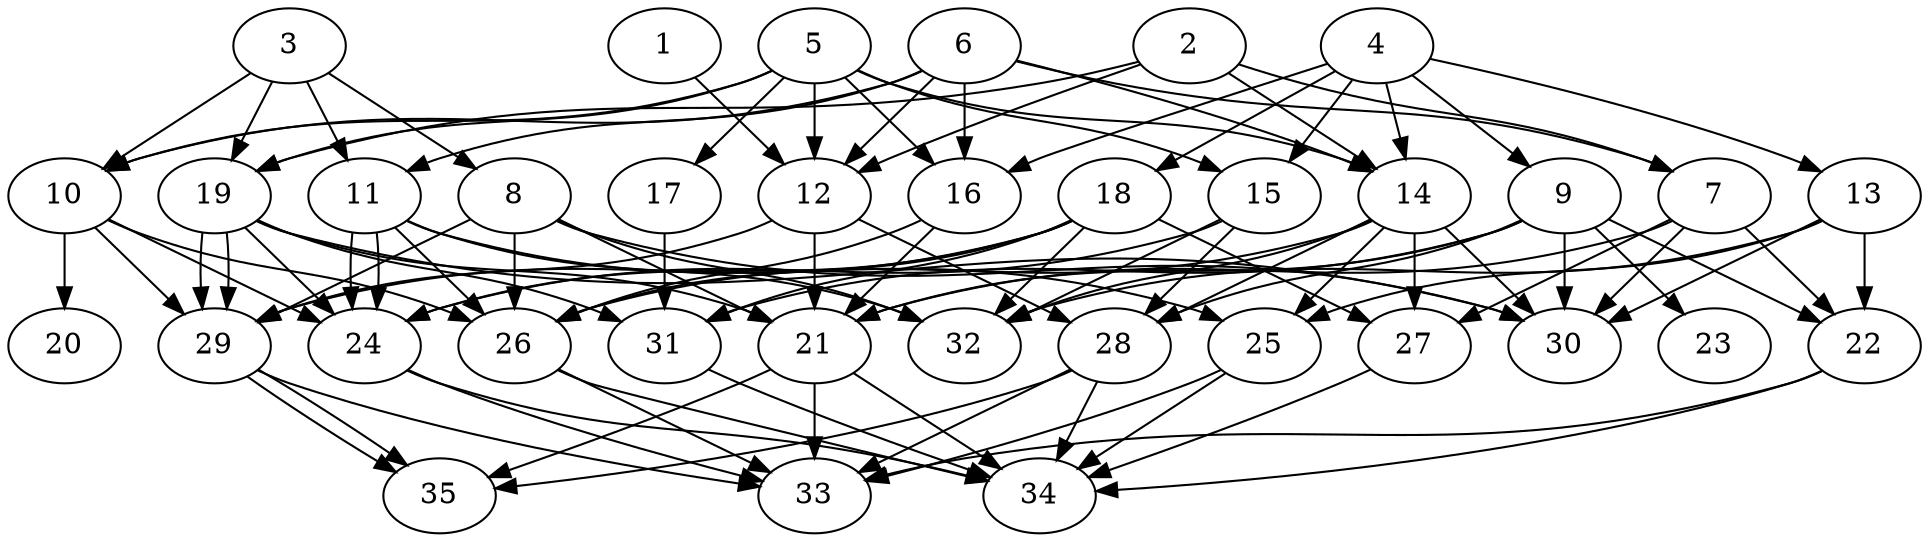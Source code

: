 // DAG automatically generated by daggen at Thu Oct  3 14:05:36 2019
// ./daggen --dot -n 35 --ccr 0.3 --fat 0.7 --regular 0.5 --density 0.6 --mindata 5242880 --maxdata 52428800 
digraph G {
  1 [size="170141013", alpha="0.02", expect_size="51042304"] 
  1 -> 12 [size ="51042304"]
  2 [size="112947200", alpha="0.02", expect_size="33884160"] 
  2 -> 7 [size ="33884160"]
  2 -> 12 [size ="33884160"]
  2 -> 14 [size ="33884160"]
  2 -> 19 [size ="33884160"]
  3 [size="124678827", alpha="0.08", expect_size="37403648"] 
  3 -> 8 [size ="37403648"]
  3 -> 10 [size ="37403648"]
  3 -> 11 [size ="37403648"]
  3 -> 19 [size ="37403648"]
  4 [size="65805653", alpha="0.13", expect_size="19741696"] 
  4 -> 9 [size ="19741696"]
  4 -> 13 [size ="19741696"]
  4 -> 14 [size ="19741696"]
  4 -> 15 [size ="19741696"]
  4 -> 16 [size ="19741696"]
  4 -> 18 [size ="19741696"]
  5 [size="20780373", alpha="0.20", expect_size="6234112"] 
  5 -> 10 [size ="6234112"]
  5 -> 12 [size ="6234112"]
  5 -> 14 [size ="6234112"]
  5 -> 15 [size ="6234112"]
  5 -> 16 [size ="6234112"]
  5 -> 17 [size ="6234112"]
  5 -> 19 [size ="6234112"]
  6 [size="145418240", alpha="0.15", expect_size="43625472"] 
  6 -> 7 [size ="43625472"]
  6 -> 10 [size ="43625472"]
  6 -> 11 [size ="43625472"]
  6 -> 12 [size ="43625472"]
  6 -> 14 [size ="43625472"]
  6 -> 16 [size ="43625472"]
  7 [size="88582827", alpha="0.12", expect_size="26574848"] 
  7 -> 21 [size ="26574848"]
  7 -> 22 [size ="26574848"]
  7 -> 27 [size ="26574848"]
  7 -> 30 [size ="26574848"]
  8 [size="168741547", alpha="0.18", expect_size="50622464"] 
  8 -> 21 [size ="50622464"]
  8 -> 26 [size ="50622464"]
  8 -> 29 [size ="50622464"]
  8 -> 30 [size ="50622464"]
  8 -> 32 [size ="50622464"]
  9 [size="144517120", alpha="0.05", expect_size="43355136"] 
  9 -> 21 [size ="43355136"]
  9 -> 22 [size ="43355136"]
  9 -> 23 [size ="43355136"]
  9 -> 28 [size ="43355136"]
  9 -> 30 [size ="43355136"]
  9 -> 31 [size ="43355136"]
  10 [size="148394667", alpha="0.18", expect_size="44518400"] 
  10 -> 20 [size ="44518400"]
  10 -> 24 [size ="44518400"]
  10 -> 26 [size ="44518400"]
  10 -> 29 [size ="44518400"]
  11 [size="94347947", alpha="0.05", expect_size="28304384"] 
  11 -> 24 [size ="28304384"]
  11 -> 24 [size ="28304384"]
  11 -> 25 [size ="28304384"]
  11 -> 26 [size ="28304384"]
  11 -> 32 [size ="28304384"]
  12 [size="106584747", alpha="0.03", expect_size="31975424"] 
  12 -> 21 [size ="31975424"]
  12 -> 28 [size ="31975424"]
  12 -> 29 [size ="31975424"]
  13 [size="123265707", alpha="0.08", expect_size="36979712"] 
  13 -> 22 [size ="36979712"]
  13 -> 25 [size ="36979712"]
  13 -> 30 [size ="36979712"]
  13 -> 32 [size ="36979712"]
  14 [size="29218133", alpha="0.12", expect_size="8765440"] 
  14 -> 25 [size ="8765440"]
  14 -> 26 [size ="8765440"]
  14 -> 27 [size ="8765440"]
  14 -> 28 [size ="8765440"]
  14 -> 30 [size ="8765440"]
  14 -> 32 [size ="8765440"]
  15 [size="131143680", alpha="0.09", expect_size="39343104"] 
  15 -> 24 [size ="39343104"]
  15 -> 28 [size ="39343104"]
  15 -> 32 [size ="39343104"]
  16 [size="129942187", alpha="0.04", expect_size="38982656"] 
  16 -> 21 [size ="38982656"]
  16 -> 26 [size ="38982656"]
  17 [size="94248960", alpha="0.13", expect_size="28274688"] 
  17 -> 31 [size ="28274688"]
  18 [size="29132800", alpha="0.11", expect_size="8739840"] 
  18 -> 24 [size ="8739840"]
  18 -> 26 [size ="8739840"]
  18 -> 27 [size ="8739840"]
  18 -> 29 [size ="8739840"]
  18 -> 31 [size ="8739840"]
  18 -> 32 [size ="8739840"]
  19 [size="168546987", alpha="0.15", expect_size="50564096"] 
  19 -> 21 [size ="50564096"]
  19 -> 24 [size ="50564096"]
  19 -> 29 [size ="50564096"]
  19 -> 29 [size ="50564096"]
  19 -> 30 [size ="50564096"]
  19 -> 31 [size ="50564096"]
  20 [size="47144960", alpha="0.12", expect_size="14143488"] 
  21 [size="28811947", alpha="0.09", expect_size="8643584"] 
  21 -> 33 [size ="8643584"]
  21 -> 34 [size ="8643584"]
  21 -> 35 [size ="8643584"]
  22 [size="67109547", alpha="0.17", expect_size="20132864"] 
  22 -> 33 [size ="20132864"]
  22 -> 34 [size ="20132864"]
  23 [size="93890560", alpha="0.19", expect_size="28167168"] 
  24 [size="155125760", alpha="0.08", expect_size="46537728"] 
  24 -> 33 [size ="46537728"]
  24 -> 34 [size ="46537728"]
  25 [size="91289600", alpha="0.16", expect_size="27386880"] 
  25 -> 33 [size ="27386880"]
  25 -> 34 [size ="27386880"]
  26 [size="158935040", alpha="0.02", expect_size="47680512"] 
  26 -> 33 [size ="47680512"]
  26 -> 34 [size ="47680512"]
  27 [size="34003627", alpha="0.16", expect_size="10201088"] 
  27 -> 34 [size ="10201088"]
  28 [size="138516480", alpha="0.09", expect_size="41554944"] 
  28 -> 33 [size ="41554944"]
  28 -> 34 [size ="41554944"]
  28 -> 35 [size ="41554944"]
  29 [size="67812693", alpha="0.18", expect_size="20343808"] 
  29 -> 33 [size ="20343808"]
  29 -> 35 [size ="20343808"]
  29 -> 35 [size ="20343808"]
  30 [size="29856427", alpha="0.04", expect_size="8956928"] 
  31 [size="125706240", alpha="0.00", expect_size="37711872"] 
  31 -> 34 [size ="37711872"]
  32 [size="36167680", alpha="0.08", expect_size="10850304"] 
  33 [size="171284480", alpha="0.08", expect_size="51385344"] 
  34 [size="166406827", alpha="0.10", expect_size="49922048"] 
  35 [size="69860693", alpha="0.07", expect_size="20958208"] 
}
